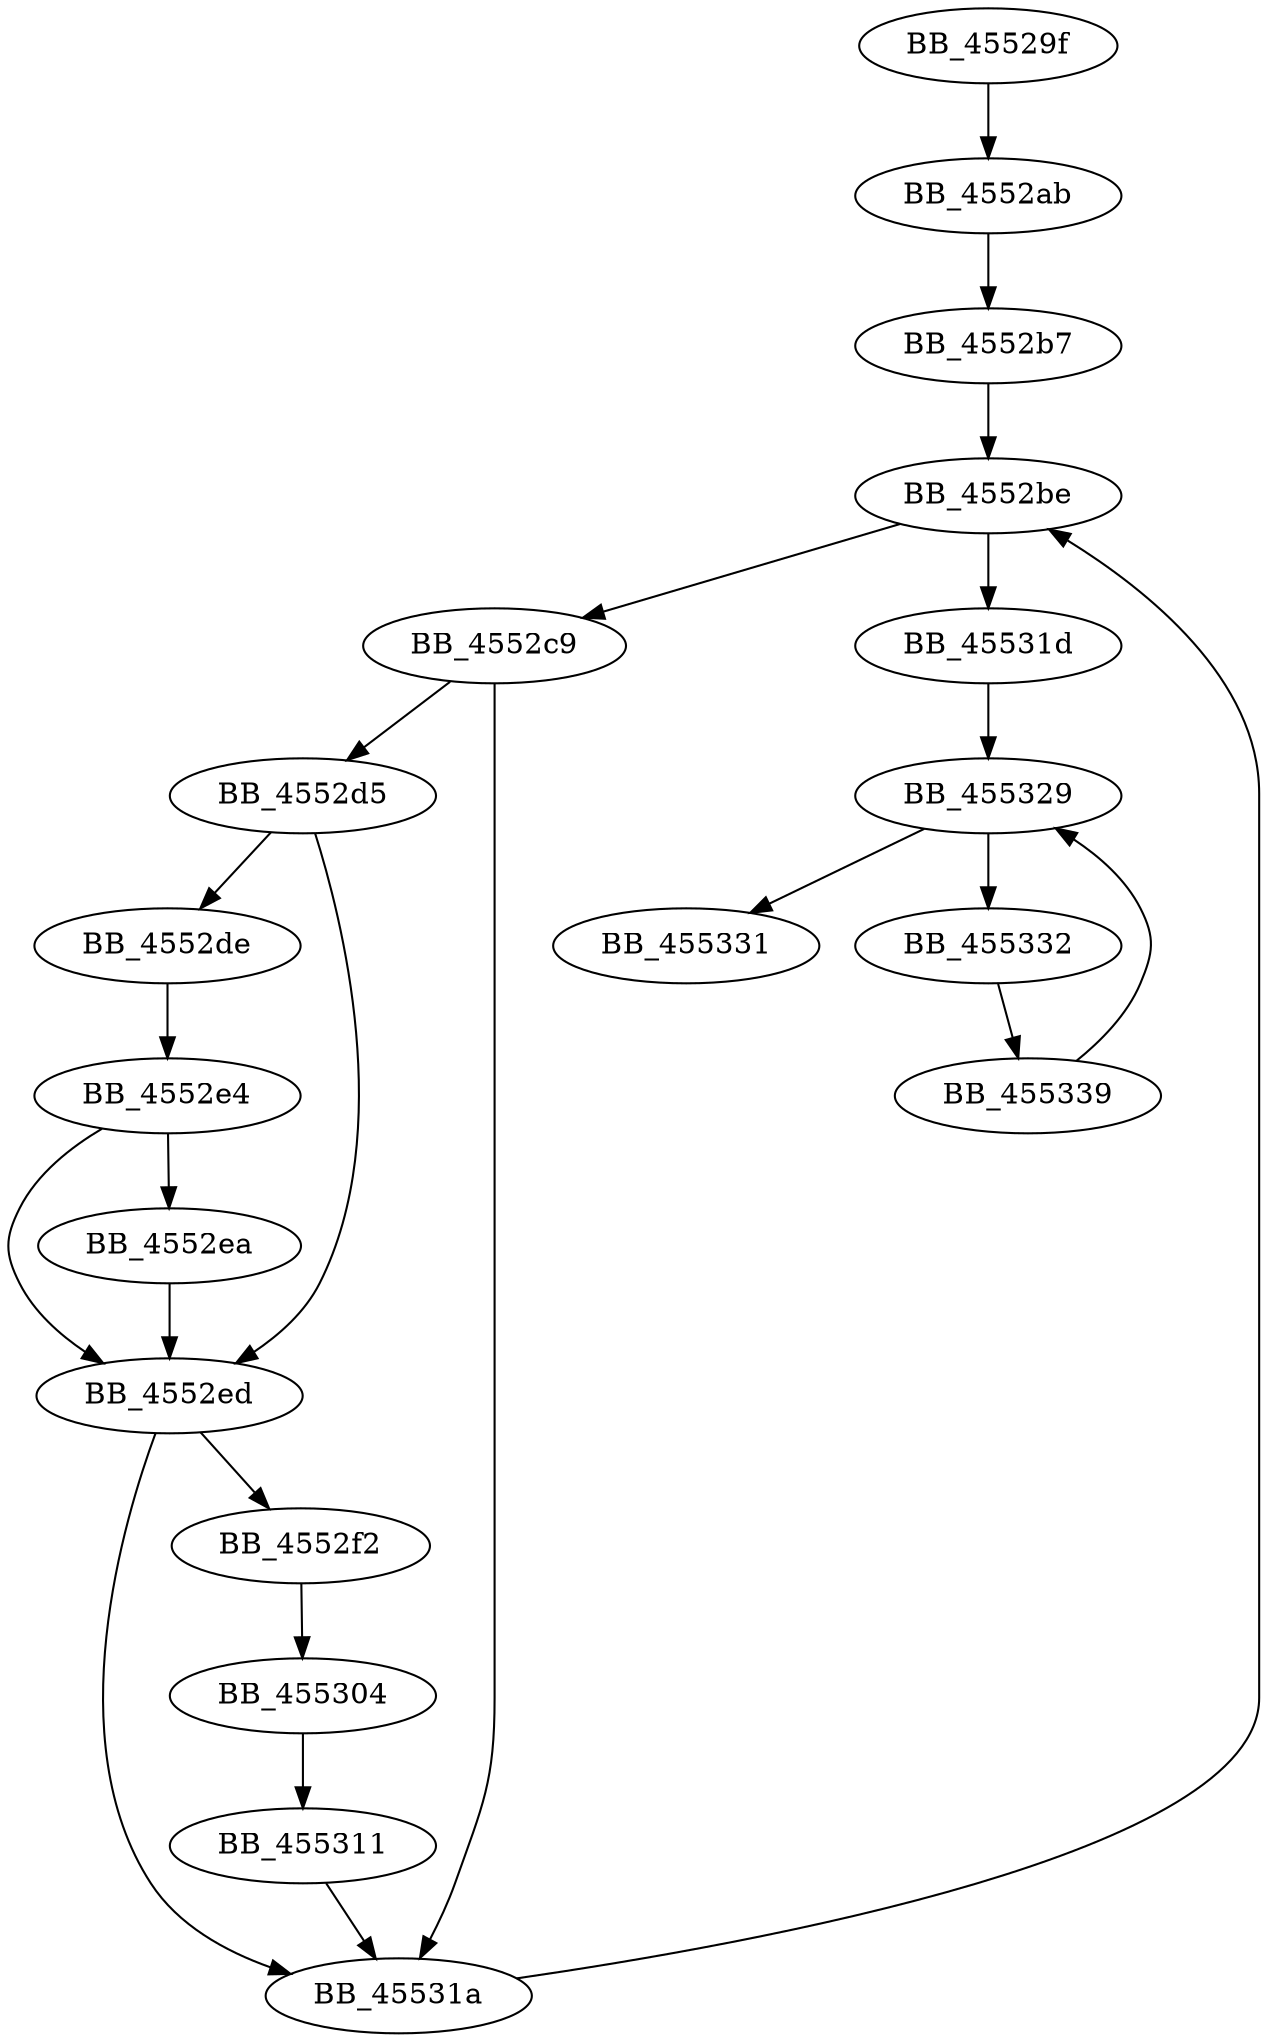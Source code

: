 DiGraph sub_45529F{
BB_45529f->BB_4552ab
BB_4552ab->BB_4552b7
BB_4552b7->BB_4552be
BB_4552be->BB_4552c9
BB_4552be->BB_45531d
BB_4552c9->BB_4552d5
BB_4552c9->BB_45531a
BB_4552d5->BB_4552de
BB_4552d5->BB_4552ed
BB_4552de->BB_4552e4
BB_4552e4->BB_4552ea
BB_4552e4->BB_4552ed
BB_4552ea->BB_4552ed
BB_4552ed->BB_4552f2
BB_4552ed->BB_45531a
BB_4552f2->BB_455304
BB_455304->BB_455311
BB_455311->BB_45531a
BB_45531a->BB_4552be
BB_45531d->BB_455329
BB_455329->BB_455331
BB_455329->BB_455332
BB_455332->BB_455339
BB_455339->BB_455329
}
